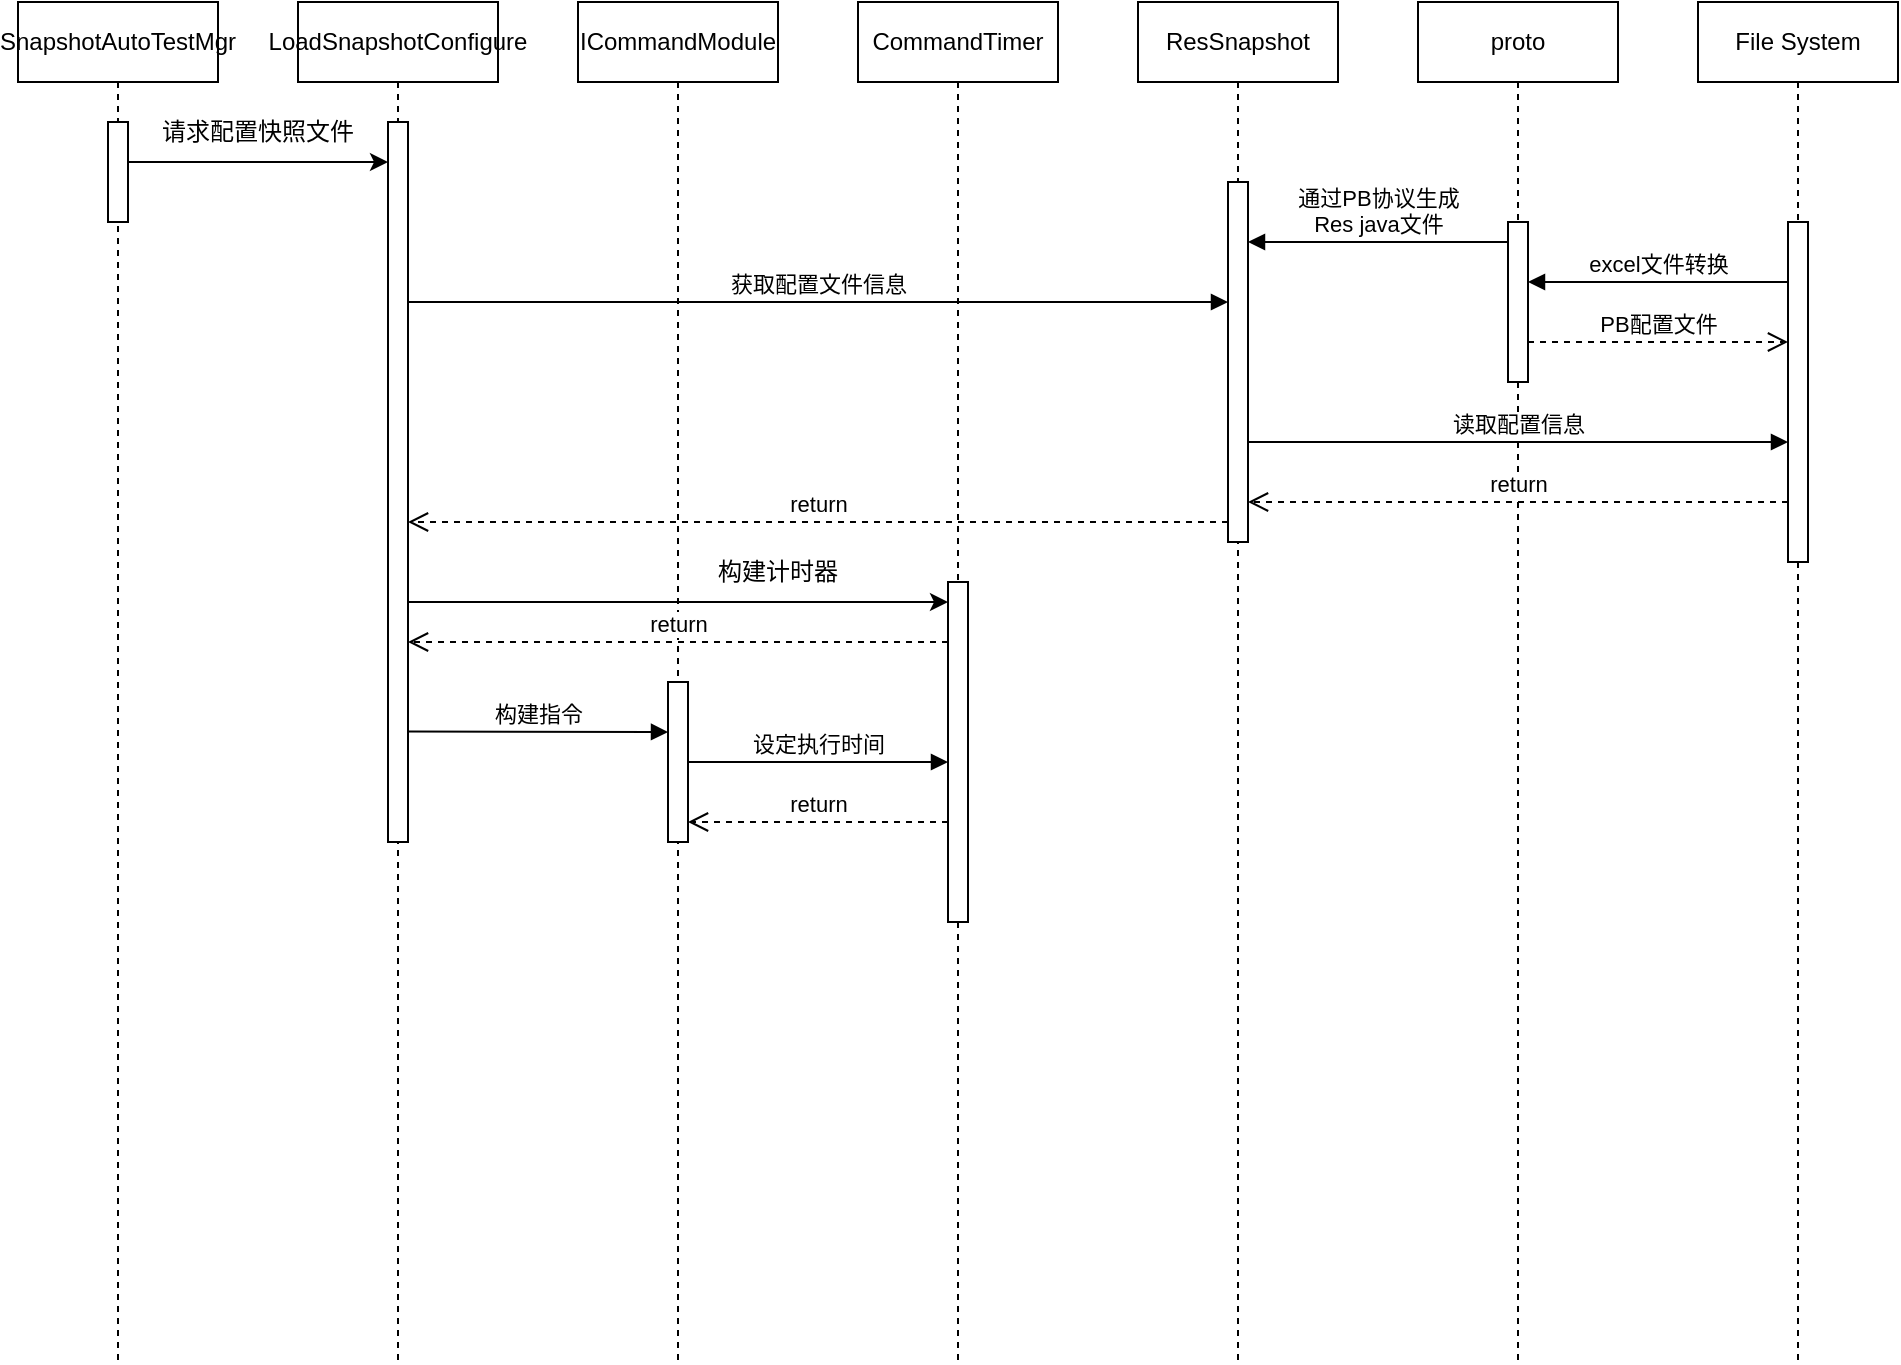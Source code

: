 <mxfile version="20.8.20" type="github">
  <diagram name="第 1 页" id="VEtlKL6weH7U8Kpg_ALo">
    <mxGraphModel dx="989" dy="549" grid="1" gridSize="10" guides="1" tooltips="1" connect="1" arrows="1" fold="1" page="1" pageScale="1" pageWidth="827" pageHeight="1169" math="0" shadow="0">
      <root>
        <mxCell id="0" />
        <mxCell id="1" parent="0" />
        <mxCell id="W9EUrpbmbXxJEdGlso0Q-1" value="SnapshotAutoTestMgr" style="shape=umlLifeline;perimeter=lifelinePerimeter;whiteSpace=wrap;html=1;container=0;dropTarget=0;collapsible=0;recursiveResize=0;outlineConnect=0;portConstraint=eastwest;newEdgeStyle={&quot;edgeStyle&quot;:&quot;elbowEdgeStyle&quot;,&quot;elbow&quot;:&quot;vertical&quot;,&quot;curved&quot;:0,&quot;rounded&quot;:0};" vertex="1" parent="1">
          <mxGeometry x="120" y="80" width="100" height="680" as="geometry" />
        </mxCell>
        <mxCell id="W9EUrpbmbXxJEdGlso0Q-7" value="" style="html=1;points=[];perimeter=orthogonalPerimeter;outlineConnect=0;targetShapes=umlLifeline;portConstraint=eastwest;newEdgeStyle={&quot;edgeStyle&quot;:&quot;elbowEdgeStyle&quot;,&quot;elbow&quot;:&quot;vertical&quot;,&quot;curved&quot;:0,&quot;rounded&quot;:0};" vertex="1" parent="W9EUrpbmbXxJEdGlso0Q-1">
          <mxGeometry x="45" y="60" width="10" height="50" as="geometry" />
        </mxCell>
        <mxCell id="W9EUrpbmbXxJEdGlso0Q-2" value="LoadSnapshotConfigure" style="shape=umlLifeline;perimeter=lifelinePerimeter;whiteSpace=wrap;html=1;container=0;dropTarget=0;collapsible=0;recursiveResize=0;outlineConnect=0;portConstraint=eastwest;newEdgeStyle={&quot;edgeStyle&quot;:&quot;elbowEdgeStyle&quot;,&quot;elbow&quot;:&quot;vertical&quot;,&quot;curved&quot;:0,&quot;rounded&quot;:0};" vertex="1" parent="1">
          <mxGeometry x="260" y="80" width="100" height="680" as="geometry" />
        </mxCell>
        <mxCell id="W9EUrpbmbXxJEdGlso0Q-8" value="" style="html=1;points=[];perimeter=orthogonalPerimeter;outlineConnect=0;targetShapes=umlLifeline;portConstraint=eastwest;newEdgeStyle={&quot;edgeStyle&quot;:&quot;elbowEdgeStyle&quot;,&quot;elbow&quot;:&quot;vertical&quot;,&quot;curved&quot;:0,&quot;rounded&quot;:0};" vertex="1" parent="W9EUrpbmbXxJEdGlso0Q-2">
          <mxGeometry x="45" y="60" width="10" height="360" as="geometry" />
        </mxCell>
        <mxCell id="W9EUrpbmbXxJEdGlso0Q-3" value="ICommandModule" style="shape=umlLifeline;perimeter=lifelinePerimeter;whiteSpace=wrap;html=1;container=0;dropTarget=0;collapsible=0;recursiveResize=0;outlineConnect=0;portConstraint=eastwest;newEdgeStyle={&quot;edgeStyle&quot;:&quot;elbowEdgeStyle&quot;,&quot;elbow&quot;:&quot;vertical&quot;,&quot;curved&quot;:0,&quot;rounded&quot;:0};" vertex="1" parent="1">
          <mxGeometry x="400" y="80" width="100" height="680" as="geometry" />
        </mxCell>
        <mxCell id="W9EUrpbmbXxJEdGlso0Q-20" value="" style="html=1;points=[];perimeter=orthogonalPerimeter;outlineConnect=0;targetShapes=umlLifeline;portConstraint=eastwest;newEdgeStyle={&quot;edgeStyle&quot;:&quot;elbowEdgeStyle&quot;,&quot;elbow&quot;:&quot;vertical&quot;,&quot;curved&quot;:0,&quot;rounded&quot;:0};" vertex="1" parent="W9EUrpbmbXxJEdGlso0Q-3">
          <mxGeometry x="45" y="340" width="10" height="80" as="geometry" />
        </mxCell>
        <mxCell id="W9EUrpbmbXxJEdGlso0Q-4" value="CommandTimer" style="shape=umlLifeline;perimeter=lifelinePerimeter;whiteSpace=wrap;html=1;container=0;dropTarget=0;collapsible=0;recursiveResize=0;outlineConnect=0;portConstraint=eastwest;newEdgeStyle={&quot;edgeStyle&quot;:&quot;elbowEdgeStyle&quot;,&quot;elbow&quot;:&quot;vertical&quot;,&quot;curved&quot;:0,&quot;rounded&quot;:0};" vertex="1" parent="1">
          <mxGeometry x="540" y="80" width="100" height="680" as="geometry" />
        </mxCell>
        <mxCell id="W9EUrpbmbXxJEdGlso0Q-16" value="" style="html=1;points=[];perimeter=orthogonalPerimeter;outlineConnect=0;targetShapes=umlLifeline;portConstraint=eastwest;newEdgeStyle={&quot;edgeStyle&quot;:&quot;elbowEdgeStyle&quot;,&quot;elbow&quot;:&quot;vertical&quot;,&quot;curved&quot;:0,&quot;rounded&quot;:0};" vertex="1" parent="W9EUrpbmbXxJEdGlso0Q-4">
          <mxGeometry x="45" y="290" width="10" height="170" as="geometry" />
        </mxCell>
        <mxCell id="W9EUrpbmbXxJEdGlso0Q-5" value="ResSnapshot" style="shape=umlLifeline;perimeter=lifelinePerimeter;whiteSpace=wrap;html=1;container=0;dropTarget=0;collapsible=0;recursiveResize=0;outlineConnect=0;portConstraint=eastwest;newEdgeStyle={&quot;edgeStyle&quot;:&quot;elbowEdgeStyle&quot;,&quot;elbow&quot;:&quot;vertical&quot;,&quot;curved&quot;:0,&quot;rounded&quot;:0};" vertex="1" parent="1">
          <mxGeometry x="680" y="80" width="100" height="680" as="geometry" />
        </mxCell>
        <mxCell id="W9EUrpbmbXxJEdGlso0Q-24" value="" style="html=1;points=[];perimeter=orthogonalPerimeter;outlineConnect=0;targetShapes=umlLifeline;portConstraint=eastwest;newEdgeStyle={&quot;edgeStyle&quot;:&quot;elbowEdgeStyle&quot;,&quot;elbow&quot;:&quot;vertical&quot;,&quot;curved&quot;:0,&quot;rounded&quot;:0};" vertex="1" parent="W9EUrpbmbXxJEdGlso0Q-5">
          <mxGeometry x="45" y="90" width="10" height="180" as="geometry" />
        </mxCell>
        <mxCell id="W9EUrpbmbXxJEdGlso0Q-6" value="proto" style="shape=umlLifeline;perimeter=lifelinePerimeter;whiteSpace=wrap;html=1;container=0;dropTarget=0;collapsible=0;recursiveResize=0;outlineConnect=0;portConstraint=eastwest;newEdgeStyle={&quot;edgeStyle&quot;:&quot;elbowEdgeStyle&quot;,&quot;elbow&quot;:&quot;vertical&quot;,&quot;curved&quot;:0,&quot;rounded&quot;:0};" vertex="1" parent="1">
          <mxGeometry x="820" y="80" width="100" height="680" as="geometry" />
        </mxCell>
        <mxCell id="W9EUrpbmbXxJEdGlso0Q-27" value="" style="html=1;points=[];perimeter=orthogonalPerimeter;outlineConnect=0;targetShapes=umlLifeline;portConstraint=eastwest;newEdgeStyle={&quot;edgeStyle&quot;:&quot;elbowEdgeStyle&quot;,&quot;elbow&quot;:&quot;vertical&quot;,&quot;curved&quot;:0,&quot;rounded&quot;:0};" vertex="1" parent="W9EUrpbmbXxJEdGlso0Q-6">
          <mxGeometry x="45" y="110" width="10" height="80" as="geometry" />
        </mxCell>
        <mxCell id="W9EUrpbmbXxJEdGlso0Q-10" style="edgeStyle=elbowEdgeStyle;rounded=0;orthogonalLoop=1;jettySize=auto;html=1;elbow=vertical;curved=0;" edge="1" parent="1" source="W9EUrpbmbXxJEdGlso0Q-7" target="W9EUrpbmbXxJEdGlso0Q-8">
          <mxGeometry relative="1" as="geometry">
            <mxPoint x="300" y="150" as="targetPoint" />
            <Array as="points">
              <mxPoint x="180" y="160" />
              <mxPoint x="300" y="150" />
            </Array>
          </mxGeometry>
        </mxCell>
        <mxCell id="W9EUrpbmbXxJEdGlso0Q-12" style="edgeStyle=elbowEdgeStyle;rounded=0;orthogonalLoop=1;jettySize=auto;html=1;elbow=vertical;curved=0;" edge="1" parent="1" target="W9EUrpbmbXxJEdGlso0Q-16">
          <mxGeometry relative="1" as="geometry">
            <mxPoint x="315" y="380" as="sourcePoint" />
            <mxPoint x="580" y="380" as="targetPoint" />
            <Array as="points">
              <mxPoint x="380" y="380" />
              <mxPoint x="350" y="400" />
            </Array>
          </mxGeometry>
        </mxCell>
        <mxCell id="W9EUrpbmbXxJEdGlso0Q-14" value="请求配置快照文件" style="text;html=1;strokeColor=none;fillColor=none;align=center;verticalAlign=middle;whiteSpace=wrap;rounded=0;" vertex="1" parent="1">
          <mxGeometry x="190" y="130" width="100" height="30" as="geometry" />
        </mxCell>
        <mxCell id="W9EUrpbmbXxJEdGlso0Q-15" value="构建计时器" style="text;html=1;strokeColor=none;fillColor=none;align=center;verticalAlign=middle;whiteSpace=wrap;rounded=0;" vertex="1" parent="1">
          <mxGeometry x="450" y="350" width="100" height="30" as="geometry" />
        </mxCell>
        <mxCell id="W9EUrpbmbXxJEdGlso0Q-19" value="return" style="html=1;verticalAlign=bottom;endArrow=open;dashed=1;endSize=8;edgeStyle=elbowEdgeStyle;elbow=vertical;curved=0;rounded=0;" edge="1" parent="1" source="W9EUrpbmbXxJEdGlso0Q-16">
          <mxGeometry relative="1" as="geometry">
            <mxPoint x="560" y="410" as="sourcePoint" />
            <mxPoint x="315" y="400" as="targetPoint" />
            <Array as="points">
              <mxPoint x="490" y="400" />
            </Array>
          </mxGeometry>
        </mxCell>
        <mxCell id="W9EUrpbmbXxJEdGlso0Q-21" value="构建指令" style="html=1;verticalAlign=bottom;endArrow=block;edgeStyle=elbowEdgeStyle;elbow=vertical;curved=0;rounded=0;" edge="1" parent="1" target="W9EUrpbmbXxJEdGlso0Q-20">
          <mxGeometry width="80" relative="1" as="geometry">
            <mxPoint x="315" y="444.793" as="sourcePoint" />
            <mxPoint x="420" y="440" as="targetPoint" />
          </mxGeometry>
        </mxCell>
        <mxCell id="W9EUrpbmbXxJEdGlso0Q-22" value="设定执行时间" style="html=1;verticalAlign=bottom;endArrow=block;edgeStyle=elbowEdgeStyle;elbow=vertical;curved=0;rounded=0;" edge="1" parent="1" source="W9EUrpbmbXxJEdGlso0Q-20" target="W9EUrpbmbXxJEdGlso0Q-16">
          <mxGeometry width="80" relative="1" as="geometry">
            <mxPoint x="460" y="460" as="sourcePoint" />
            <mxPoint x="540" y="460" as="targetPoint" />
          </mxGeometry>
        </mxCell>
        <mxCell id="W9EUrpbmbXxJEdGlso0Q-23" value="return" style="html=1;verticalAlign=bottom;endArrow=open;dashed=1;endSize=8;edgeStyle=elbowEdgeStyle;elbow=vertical;curved=0;rounded=0;" edge="1" parent="1" source="W9EUrpbmbXxJEdGlso0Q-16" target="W9EUrpbmbXxJEdGlso0Q-20">
          <mxGeometry relative="1" as="geometry">
            <mxPoint x="570" y="490" as="sourcePoint" />
            <mxPoint x="490" y="490" as="targetPoint" />
            <Array as="points">
              <mxPoint x="500" y="490" />
            </Array>
          </mxGeometry>
        </mxCell>
        <mxCell id="W9EUrpbmbXxJEdGlso0Q-25" value="获取配置文件信息" style="html=1;verticalAlign=bottom;endArrow=block;edgeStyle=elbowEdgeStyle;elbow=vertical;curved=0;rounded=0;" edge="1" parent="1" source="W9EUrpbmbXxJEdGlso0Q-8" target="W9EUrpbmbXxJEdGlso0Q-24">
          <mxGeometry width="80" relative="1" as="geometry">
            <mxPoint x="340" y="190" as="sourcePoint" />
            <mxPoint x="420" y="190" as="targetPoint" />
            <Array as="points">
              <mxPoint x="410" y="230" />
              <mxPoint x="670" y="190" />
            </Array>
          </mxGeometry>
        </mxCell>
        <mxCell id="W9EUrpbmbXxJEdGlso0Q-26" value="return" style="html=1;verticalAlign=bottom;endArrow=open;dashed=1;endSize=8;edgeStyle=elbowEdgeStyle;elbow=vertical;curved=0;rounded=0;" edge="1" parent="1">
          <mxGeometry relative="1" as="geometry">
            <mxPoint x="725.0" y="340" as="sourcePoint" />
            <mxPoint x="315" y="340" as="targetPoint" />
            <Array as="points">
              <mxPoint x="410" y="340" />
              <mxPoint x="650" y="290" />
            </Array>
          </mxGeometry>
        </mxCell>
        <mxCell id="W9EUrpbmbXxJEdGlso0Q-28" value="通过PB协议生成&lt;br&gt;Res java文件" style="html=1;verticalAlign=bottom;endArrow=block;edgeStyle=elbowEdgeStyle;elbow=vertical;curved=0;rounded=0;" edge="1" target="W9EUrpbmbXxJEdGlso0Q-24" parent="1" source="W9EUrpbmbXxJEdGlso0Q-27">
          <mxGeometry relative="1" as="geometry">
            <mxPoint x="945" y="190" as="targetPoint" />
            <Array as="points">
              <mxPoint x="820" y="200" />
            </Array>
          </mxGeometry>
        </mxCell>
        <mxCell id="W9EUrpbmbXxJEdGlso0Q-30" value="File System" style="shape=umlLifeline;perimeter=lifelinePerimeter;whiteSpace=wrap;html=1;container=0;dropTarget=0;collapsible=0;recursiveResize=0;outlineConnect=0;portConstraint=eastwest;newEdgeStyle={&quot;edgeStyle&quot;:&quot;elbowEdgeStyle&quot;,&quot;elbow&quot;:&quot;vertical&quot;,&quot;curved&quot;:0,&quot;rounded&quot;:0};" vertex="1" parent="1">
          <mxGeometry x="960" y="80" width="100" height="680" as="geometry" />
        </mxCell>
        <mxCell id="W9EUrpbmbXxJEdGlso0Q-31" value="" style="html=1;points=[];perimeter=orthogonalPerimeter;outlineConnect=0;targetShapes=umlLifeline;portConstraint=eastwest;newEdgeStyle={&quot;edgeStyle&quot;:&quot;elbowEdgeStyle&quot;,&quot;elbow&quot;:&quot;vertical&quot;,&quot;curved&quot;:0,&quot;rounded&quot;:0};" vertex="1" parent="W9EUrpbmbXxJEdGlso0Q-30">
          <mxGeometry x="45" y="110" width="10" height="170" as="geometry" />
        </mxCell>
        <mxCell id="W9EUrpbmbXxJEdGlso0Q-32" value="excel文件转换" style="html=1;verticalAlign=bottom;endArrow=block;edgeStyle=elbowEdgeStyle;elbow=vertical;curved=0;rounded=0;" edge="1" parent="1" source="W9EUrpbmbXxJEdGlso0Q-31" target="W9EUrpbmbXxJEdGlso0Q-27">
          <mxGeometry width="80" relative="1" as="geometry">
            <mxPoint x="900" y="240" as="sourcePoint" />
            <mxPoint x="980" y="240" as="targetPoint" />
            <Array as="points">
              <mxPoint x="960" y="220" />
              <mxPoint x="930" y="260" />
            </Array>
          </mxGeometry>
        </mxCell>
        <mxCell id="W9EUrpbmbXxJEdGlso0Q-34" value="PB配置文件" style="html=1;verticalAlign=bottom;endArrow=open;dashed=1;endSize=8;edgeStyle=elbowEdgeStyle;elbow=vertical;curved=0;rounded=0;" edge="1" parent="1" source="W9EUrpbmbXxJEdGlso0Q-27" target="W9EUrpbmbXxJEdGlso0Q-31">
          <mxGeometry relative="1" as="geometry">
            <mxPoint x="970" y="310" as="sourcePoint" />
            <mxPoint x="890" y="310" as="targetPoint" />
            <Array as="points">
              <mxPoint x="960" y="250" />
            </Array>
          </mxGeometry>
        </mxCell>
        <mxCell id="W9EUrpbmbXxJEdGlso0Q-35" value="读取配置信息" style="html=1;verticalAlign=bottom;endArrow=block;edgeStyle=elbowEdgeStyle;elbow=vertical;curved=0;rounded=0;" edge="1" parent="1" source="W9EUrpbmbXxJEdGlso0Q-24" target="W9EUrpbmbXxJEdGlso0Q-31">
          <mxGeometry width="80" relative="1" as="geometry">
            <mxPoint x="780" y="290" as="sourcePoint" />
            <mxPoint x="860" y="290" as="targetPoint" />
            <Array as="points">
              <mxPoint x="820" y="300" />
              <mxPoint x="840" y="290" />
            </Array>
          </mxGeometry>
        </mxCell>
        <mxCell id="W9EUrpbmbXxJEdGlso0Q-36" value="return" style="html=1;verticalAlign=bottom;endArrow=open;dashed=1;endSize=8;edgeStyle=elbowEdgeStyle;elbow=vertical;curved=0;rounded=0;" edge="1" parent="1" source="W9EUrpbmbXxJEdGlso0Q-31" target="W9EUrpbmbXxJEdGlso0Q-24">
          <mxGeometry relative="1" as="geometry">
            <mxPoint x="910" y="330" as="sourcePoint" />
            <mxPoint x="830" y="330" as="targetPoint" />
            <Array as="points">
              <mxPoint x="800" y="330" />
            </Array>
          </mxGeometry>
        </mxCell>
      </root>
    </mxGraphModel>
  </diagram>
</mxfile>
